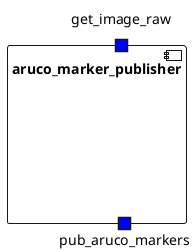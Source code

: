 @startuml

/'SUBSYSTEMS'/

  component aruco_marker_publisher {

/' PORTS DEFINED AS AVAILABLE IN THE ROSSYSTEM FILE '/
    portout aruco_marker_publisher.pub_aruco_markers as "pub_aruco_markers" #blue
    portin aruco_marker_publisher.get_image_raw as "get_image_raw" #blue

/' PORTS FROM THE ORIGINAL NODE '/
  }


@enduml